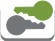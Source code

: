 <?xml version="1.0" encoding="UTF-8"?>
<dia:diagram xmlns:dia="http://www.lysator.liu.se/~alla/dia/">
  <dia:layer name="Fondo" visible="true" active="true">
    <dia:group>
      <dia:object type="Standard - Beziergon" version="0" id="O0">
        <dia:attribute name="obj_pos">
          <dia:point val="1.504,3.55"/>
        </dia:attribute>
        <dia:attribute name="obj_bb">
          <dia:rectangle val="1.2,1.8;3.85,3.55"/>
        </dia:attribute>
        <dia:attribute name="bez_points">
          <dia:point val="1.504,3.55"/>
          <dia:point val="1.342,3.55"/>
          <dia:point val="1.2,3.399"/>
          <dia:point val="1.2,3.233"/>
          <dia:point val="1.2,2.083"/>
          <dia:point val="1.2,3.233"/>
          <dia:point val="1.2,2.083"/>
          <dia:point val="1.2,1.918"/>
          <dia:point val="1.342,1.8"/>
          <dia:point val="1.504,1.8"/>
          <dia:point val="3.557,1.8"/>
          <dia:point val="1.504,1.8"/>
          <dia:point val="3.557,1.8"/>
          <dia:point val="3.719,1.8"/>
          <dia:point val="3.85,1.918"/>
          <dia:point val="3.85,2.083"/>
          <dia:point val="3.85,3.233"/>
          <dia:point val="3.85,2.083"/>
          <dia:point val="3.85,3.233"/>
          <dia:point val="3.85,3.399"/>
          <dia:point val="3.719,3.55"/>
          <dia:point val="3.557,3.55"/>
          <dia:point val="1.504,3.55"/>
          <dia:point val="3.557,3.55"/>
        </dia:attribute>
        <dia:attribute name="corner_types">
          <dia:enum val="26050352"/>
          <dia:enum val="0"/>
          <dia:enum val="0"/>
          <dia:enum val="0"/>
          <dia:enum val="0"/>
          <dia:enum val="0"/>
          <dia:enum val="0"/>
          <dia:enum val="0"/>
          <dia:enum val="0"/>
        </dia:attribute>
        <dia:attribute name="line_color">
          <dia:color val="#737678"/>
        </dia:attribute>
        <dia:attribute name="line_width">
          <dia:real val="0"/>
        </dia:attribute>
        <dia:attribute name="inner_color">
          <dia:color val="#737678"/>
        </dia:attribute>
        <dia:attribute name="show_background">
          <dia:boolean val="true"/>
        </dia:attribute>
      </dia:object>
      <dia:object type="Standard - Beziergon" version="0" id="O1">
        <dia:attribute name="obj_pos">
          <dia:point val="1.504,3.4"/>
        </dia:attribute>
        <dia:attribute name="obj_bb">
          <dia:rectangle val="1.2,1.65;3.85,3.4"/>
        </dia:attribute>
        <dia:attribute name="bez_points">
          <dia:point val="1.504,3.4"/>
          <dia:point val="1.342,3.4"/>
          <dia:point val="1.2,3.249"/>
          <dia:point val="1.2,3.083"/>
          <dia:point val="1.2,1.933"/>
          <dia:point val="1.2,3.083"/>
          <dia:point val="1.2,1.933"/>
          <dia:point val="1.2,1.768"/>
          <dia:point val="1.342,1.65"/>
          <dia:point val="1.504,1.65"/>
          <dia:point val="3.557,1.65"/>
          <dia:point val="1.504,1.65"/>
          <dia:point val="3.557,1.65"/>
          <dia:point val="3.719,1.65"/>
          <dia:point val="3.85,1.768"/>
          <dia:point val="3.85,1.933"/>
          <dia:point val="3.85,3.083"/>
          <dia:point val="3.85,1.933"/>
          <dia:point val="3.85,3.083"/>
          <dia:point val="3.85,3.249"/>
          <dia:point val="3.719,3.4"/>
          <dia:point val="3.557,3.4"/>
          <dia:point val="1.504,3.4"/>
          <dia:point val="3.557,3.4"/>
        </dia:attribute>
        <dia:attribute name="corner_types">
          <dia:enum val="-1200007528"/>
          <dia:enum val="0"/>
          <dia:enum val="0"/>
          <dia:enum val="0"/>
          <dia:enum val="0"/>
          <dia:enum val="0"/>
          <dia:enum val="0"/>
          <dia:enum val="0"/>
          <dia:enum val="0"/>
        </dia:attribute>
        <dia:attribute name="line_color">
          <dia:color val="#ffffff"/>
        </dia:attribute>
        <dia:attribute name="line_width">
          <dia:real val="0"/>
        </dia:attribute>
        <dia:attribute name="show_background">
          <dia:boolean val="true"/>
        </dia:attribute>
      </dia:object>
      <dia:group>
        <dia:object type="Standard - Beziergon" version="0" id="O2">
          <dia:attribute name="obj_pos">
            <dia:point val="3.23,2.626"/>
          </dia:attribute>
          <dia:attribute name="obj_bb">
            <dia:rectangle val="1.487,2.294;3.405,3.253"/>
          </dia:attribute>
          <dia:attribute name="bez_points">
            <dia:point val="3.23,2.626"/>
            <dia:point val="3.405,2.789"/>
            <dia:point val="3.23,2.626"/>
            <dia:point val="3.405,2.789"/>
            <dia:point val="3.326,2.936"/>
            <dia:point val="3.405,2.789"/>
            <dia:point val="3.326,2.936"/>
            <dia:point val="2.419,2.948"/>
            <dia:point val="3.326,2.936"/>
            <dia:point val="2.419,2.948"/>
            <dia:point val="2.417,2.954"/>
            <dia:point val="2.407,2.976"/>
            <dia:point val="2.391,3.006"/>
            <dia:point val="2.377,3.032"/>
            <dia:point val="2.361,3.057"/>
            <dia:point val="2.341,3.08"/>
            <dia:point val="2.323,3.103"/>
            <dia:point val="2.301,3.125"/>
            <dia:point val="2.276,3.144"/>
            <dia:point val="2.187,3.217"/>
            <dia:point val="2.079,3.253"/>
            <dia:point val="1.971,3.253"/>
            <dia:point val="1.849,3.253"/>
            <dia:point val="1.727,3.207"/>
            <dia:point val="1.635,3.118"/>
            <dia:point val="1.622,3.106"/>
            <dia:point val="1.609,3.092"/>
            <dia:point val="1.597,3.077"/>
            <dia:point val="1.428,2.872"/>
            <dia:point val="1.458,2.57"/>
            <dia:point val="1.665,2.403"/>
            <dia:point val="1.754,2.33"/>
            <dia:point val="1.863,2.294"/>
            <dia:point val="1.97,2.294"/>
            <dia:point val="2.078,2.294"/>
            <dia:point val="2.186,2.33"/>
            <dia:point val="2.273,2.4"/>
            <dia:point val="2.339,2.448"/>
            <dia:point val="2.381,2.518"/>
            <dia:point val="2.384,2.522"/>
            <dia:point val="2.434,2.525"/>
            <dia:point val="2.384,2.522"/>
            <dia:point val="2.434,2.525"/>
            <dia:point val="2.656,2.522"/>
            <dia:point val="2.434,2.525"/>
            <dia:point val="2.656,2.522"/>
            <dia:point val="2.733,2.657"/>
            <dia:point val="2.656,2.522"/>
            <dia:point val="2.733,2.657"/>
            <dia:point val="2.921,2.64"/>
            <dia:point val="2.733,2.657"/>
            <dia:point val="2.921,2.64"/>
            <dia:point val="2.993,2.714"/>
            <dia:point val="2.921,2.64"/>
            <dia:point val="2.993,2.714"/>
            <dia:point val="3.059,2.728"/>
            <dia:point val="2.993,2.714"/>
            <dia:point val="3.059,2.728"/>
            <dia:point val="3.23,2.626"/>
            <dia:point val="3.059,2.728"/>
          </dia:attribute>
          <dia:attribute name="corner_types">
            <dia:enum val="-1200007480"/>
            <dia:enum val="0"/>
            <dia:enum val="0"/>
            <dia:enum val="0"/>
            <dia:enum val="0"/>
            <dia:enum val="0"/>
            <dia:enum val="0"/>
            <dia:enum val="0"/>
            <dia:enum val="0"/>
            <dia:enum val="0"/>
            <dia:enum val="0"/>
            <dia:enum val="0"/>
            <dia:enum val="0"/>
            <dia:enum val="0"/>
            <dia:enum val="0"/>
            <dia:enum val="0"/>
            <dia:enum val="0"/>
            <dia:enum val="0"/>
            <dia:enum val="0"/>
            <dia:enum val="0"/>
            <dia:enum val="0"/>
          </dia:attribute>
          <dia:attribute name="line_color">
            <dia:color val="#737678"/>
          </dia:attribute>
          <dia:attribute name="line_width">
            <dia:real val="0"/>
          </dia:attribute>
          <dia:attribute name="inner_color">
            <dia:color val="#737678"/>
          </dia:attribute>
          <dia:attribute name="show_background">
            <dia:boolean val="true"/>
          </dia:attribute>
        </dia:object>
        <dia:object type="Standard - BezierLine" version="0" id="O3">
          <dia:attribute name="obj_pos">
            <dia:point val="1.758,2.892"/>
          </dia:attribute>
          <dia:attribute name="obj_bb">
            <dia:rectangle val="1.63,2.64;1.884,2.892"/>
          </dia:attribute>
          <dia:attribute name="bez_points">
            <dia:point val="1.758,2.892"/>
            <dia:point val="1.829,2.891"/>
            <dia:point val="1.884,2.834"/>
            <dia:point val="1.883,2.765"/>
            <dia:point val="1.882,2.695"/>
            <dia:point val="1.826,2.64"/>
            <dia:point val="1.756,2.64"/>
            <dia:point val="1.756,2.64"/>
            <dia:point val="1.755,2.64"/>
            <dia:point val="1.755,2.64"/>
            <dia:point val="1.685,2.642"/>
            <dia:point val="1.629,2.699"/>
            <dia:point val="1.63,2.768"/>
            <dia:point val="1.631,2.836"/>
            <dia:point val="1.687,2.892"/>
            <dia:point val="1.756,2.892"/>
            <dia:point val="1.757,2.892"/>
            <dia:point val="1.758,2.892"/>
            <dia:point val="1.758,2.892"/>
          </dia:attribute>
          <dia:attribute name="corner_types">
            <dia:enum val="0"/>
            <dia:enum val="0"/>
            <dia:enum val="0"/>
            <dia:enum val="0"/>
            <dia:enum val="0"/>
            <dia:enum val="0"/>
            <dia:enum val="0"/>
          </dia:attribute>
          <dia:attribute name="line_color">
            <dia:color val="#737678"/>
          </dia:attribute>
          <dia:attribute name="line_width">
            <dia:real val="0"/>
          </dia:attribute>
        </dia:object>
      </dia:group>
      <dia:group>
        <dia:object type="Standard - Beziergon" version="0" id="O4">
          <dia:attribute name="obj_pos">
            <dia:point val="2.028,2.186"/>
          </dia:attribute>
          <dia:attribute name="obj_bb">
            <dia:rectangle val="1.854,1.558;3.771,2.517"/>
          </dia:attribute>
          <dia:attribute name="bez_points">
            <dia:point val="2.028,2.186"/>
            <dia:point val="1.854,2.022"/>
            <dia:point val="2.028,2.186"/>
            <dia:point val="1.854,2.022"/>
            <dia:point val="1.933,1.875"/>
            <dia:point val="1.854,2.022"/>
            <dia:point val="1.933,1.875"/>
            <dia:point val="2.84,1.863"/>
            <dia:point val="1.933,1.875"/>
            <dia:point val="2.84,1.863"/>
            <dia:point val="2.842,1.857"/>
            <dia:point val="2.851,1.835"/>
            <dia:point val="2.868,1.805"/>
            <dia:point val="2.881,1.779"/>
            <dia:point val="2.897,1.754"/>
            <dia:point val="2.917,1.731"/>
            <dia:point val="2.935,1.709"/>
            <dia:point val="2.957,1.686"/>
            <dia:point val="2.982,1.667"/>
            <dia:point val="3.072,1.594"/>
            <dia:point val="3.18,1.558"/>
            <dia:point val="3.287,1.558"/>
            <dia:point val="3.41,1.558"/>
            <dia:point val="3.531,1.604"/>
            <dia:point val="3.623,1.693"/>
            <dia:point val="3.636,1.706"/>
            <dia:point val="3.649,1.719"/>
            <dia:point val="3.661,1.734"/>
            <dia:point val="3.831,1.939"/>
            <dia:point val="3.8,2.241"/>
            <dia:point val="3.594,2.408"/>
            <dia:point val="3.504,2.481"/>
            <dia:point val="3.396,2.517"/>
            <dia:point val="3.288,2.517"/>
            <dia:point val="3.18,2.517"/>
            <dia:point val="3.073,2.481"/>
            <dia:point val="2.985,2.411"/>
            <dia:point val="2.92,2.363"/>
            <dia:point val="2.877,2.293"/>
            <dia:point val="2.875,2.289"/>
            <dia:point val="2.824,2.286"/>
            <dia:point val="2.875,2.289"/>
            <dia:point val="2.824,2.286"/>
            <dia:point val="2.603,2.29"/>
            <dia:point val="2.824,2.286"/>
            <dia:point val="2.603,2.29"/>
            <dia:point val="2.525,2.154"/>
            <dia:point val="2.603,2.29"/>
            <dia:point val="2.525,2.154"/>
            <dia:point val="2.337,2.171"/>
            <dia:point val="2.525,2.154"/>
            <dia:point val="2.337,2.171"/>
            <dia:point val="2.265,2.097"/>
            <dia:point val="2.337,2.171"/>
            <dia:point val="2.265,2.097"/>
            <dia:point val="2.2,2.083"/>
            <dia:point val="2.265,2.097"/>
            <dia:point val="2.2,2.083"/>
            <dia:point val="2.028,2.186"/>
            <dia:point val="2.2,2.083"/>
          </dia:attribute>
          <dia:attribute name="corner_types">
            <dia:enum val="-1200007480"/>
            <dia:enum val="0"/>
            <dia:enum val="0"/>
            <dia:enum val="0"/>
            <dia:enum val="0"/>
            <dia:enum val="0"/>
            <dia:enum val="0"/>
            <dia:enum val="0"/>
            <dia:enum val="0"/>
            <dia:enum val="0"/>
            <dia:enum val="0"/>
            <dia:enum val="0"/>
            <dia:enum val="0"/>
            <dia:enum val="0"/>
            <dia:enum val="0"/>
            <dia:enum val="0"/>
            <dia:enum val="0"/>
            <dia:enum val="0"/>
            <dia:enum val="0"/>
            <dia:enum val="0"/>
            <dia:enum val="0"/>
          </dia:attribute>
          <dia:attribute name="line_color">
            <dia:color val="#769b3f"/>
          </dia:attribute>
          <dia:attribute name="line_width">
            <dia:real val="0"/>
          </dia:attribute>
          <dia:attribute name="inner_color">
            <dia:color val="#769b3f"/>
          </dia:attribute>
          <dia:attribute name="show_background">
            <dia:boolean val="true"/>
          </dia:attribute>
        </dia:object>
        <dia:object type="Standard - BezierLine" version="0" id="O5">
          <dia:attribute name="obj_pos">
            <dia:point val="3.5,1.919"/>
          </dia:attribute>
          <dia:attribute name="obj_bb">
            <dia:rectangle val="3.375,1.919;3.628,2.171"/>
          </dia:attribute>
          <dia:attribute name="bez_points">
            <dia:point val="3.5,1.919"/>
            <dia:point val="3.43,1.92"/>
            <dia:point val="3.374,1.977"/>
            <dia:point val="3.375,2.046"/>
            <dia:point val="3.376,2.116"/>
            <dia:point val="3.433,2.171"/>
            <dia:point val="3.502,2.171"/>
            <dia:point val="3.503,2.171"/>
            <dia:point val="3.503,2.171"/>
            <dia:point val="3.504,2.171"/>
            <dia:point val="3.573,2.17"/>
            <dia:point val="3.629,2.113"/>
            <dia:point val="3.628,2.043"/>
            <dia:point val="3.627,1.975"/>
            <dia:point val="3.571,1.919"/>
            <dia:point val="3.502,1.919"/>
            <dia:point val="3.501,1.919"/>
            <dia:point val="3.501,1.919"/>
            <dia:point val="3.5,1.919"/>
          </dia:attribute>
          <dia:attribute name="corner_types">
            <dia:enum val="0"/>
            <dia:enum val="0"/>
            <dia:enum val="0"/>
            <dia:enum val="0"/>
            <dia:enum val="0"/>
            <dia:enum val="0"/>
            <dia:enum val="0"/>
          </dia:attribute>
          <dia:attribute name="line_color">
            <dia:color val="#769b3f"/>
          </dia:attribute>
          <dia:attribute name="line_width">
            <dia:real val="0"/>
          </dia:attribute>
        </dia:object>
      </dia:group>
    </dia:group>
  </dia:layer>
</dia:diagram>
